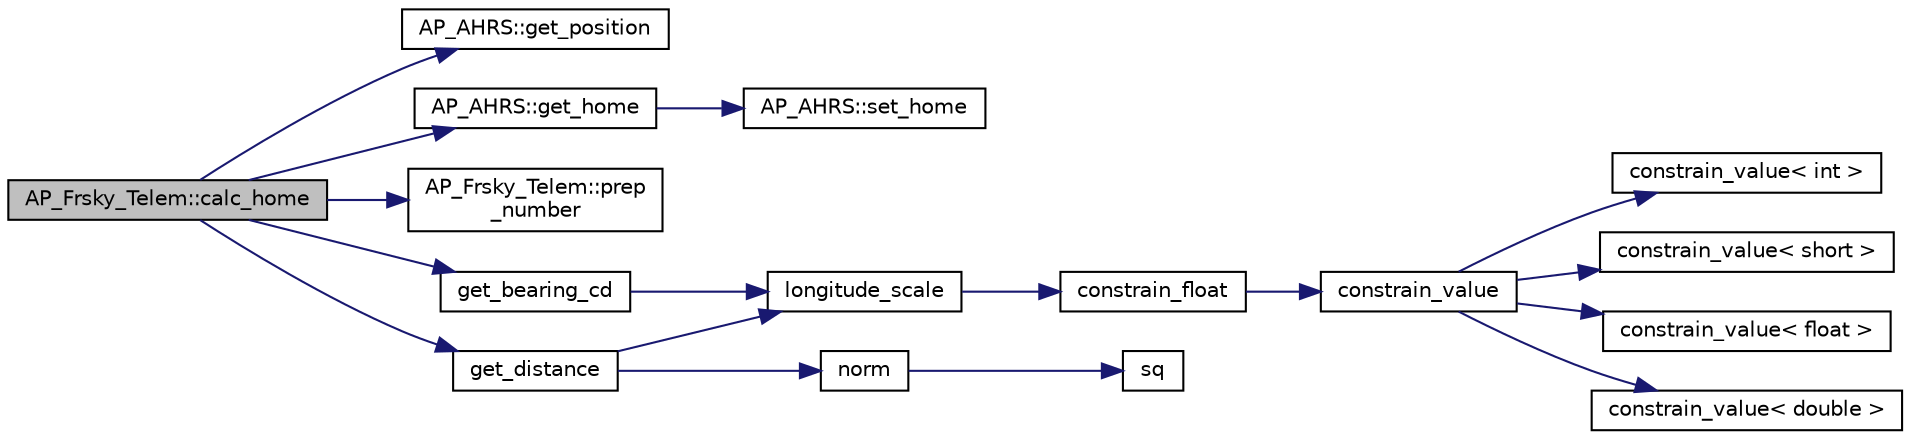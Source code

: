 digraph "AP_Frsky_Telem::calc_home"
{
 // INTERACTIVE_SVG=YES
  edge [fontname="Helvetica",fontsize="10",labelfontname="Helvetica",labelfontsize="10"];
  node [fontname="Helvetica",fontsize="10",shape=record];
  rankdir="LR";
  Node1 [label="AP_Frsky_Telem::calc_home",height=0.2,width=0.4,color="black", fillcolor="grey75", style="filled", fontcolor="black"];
  Node1 -> Node2 [color="midnightblue",fontsize="10",style="solid",fontname="Helvetica"];
  Node2 [label="AP_AHRS::get_position",height=0.2,width=0.4,color="black", fillcolor="white", style="filled",URL="$classAP__AHRS.html#a861802533d7f8a91efc39425ac9c724f"];
  Node1 -> Node3 [color="midnightblue",fontsize="10",style="solid",fontname="Helvetica"];
  Node3 [label="AP_AHRS::get_home",height=0.2,width=0.4,color="black", fillcolor="white", style="filled",URL="$classAP__AHRS.html#aea45b16e6469a3b392b8bf52fb864732"];
  Node3 -> Node4 [color="midnightblue",fontsize="10",style="solid",fontname="Helvetica"];
  Node4 [label="AP_AHRS::set_home",height=0.2,width=0.4,color="black", fillcolor="white", style="filled",URL="$classAP__AHRS.html#a702b6313fff141dced78533a4d258ab0"];
  Node1 -> Node5 [color="midnightblue",fontsize="10",style="solid",fontname="Helvetica"];
  Node5 [label="AP_Frsky_Telem::prep\l_number",height=0.2,width=0.4,color="black", fillcolor="white", style="filled",URL="$classAP__Frsky__Telem.html#aea60e986f6cff0d30f76fff2c80c758a"];
  Node1 -> Node6 [color="midnightblue",fontsize="10",style="solid",fontname="Helvetica"];
  Node6 [label="get_distance",height=0.2,width=0.4,color="black", fillcolor="white", style="filled",URL="$location_8cpp.html#aa825a788804b8dd4cf1e3cfb42960a8b"];
  Node6 -> Node7 [color="midnightblue",fontsize="10",style="solid",fontname="Helvetica"];
  Node7 [label="longitude_scale",height=0.2,width=0.4,color="black", fillcolor="white", style="filled",URL="$location_8cpp.html#ad2368c582f3e0c135e2a74772f4db61a"];
  Node7 -> Node8 [color="midnightblue",fontsize="10",style="solid",fontname="Helvetica"];
  Node8 [label="constrain_float",height=0.2,width=0.4,color="black", fillcolor="white", style="filled",URL="$AP__Math_8h.html#ad525609d9dba6ffa556a0fbf08a3f9b4"];
  Node8 -> Node9 [color="midnightblue",fontsize="10",style="solid",fontname="Helvetica"];
  Node9 [label="constrain_value",height=0.2,width=0.4,color="black", fillcolor="white", style="filled",URL="$AP__Math_8h.html#a20e8f8671c282c69c1954652b6d61585"];
  Node9 -> Node10 [color="midnightblue",fontsize="10",style="solid",fontname="Helvetica"];
  Node10 [label="constrain_value\< int \>",height=0.2,width=0.4,color="black", fillcolor="white", style="filled",URL="$AP__Math_8cpp.html#a37e8e901754cb9c8e53a8e3030c82c50"];
  Node9 -> Node11 [color="midnightblue",fontsize="10",style="solid",fontname="Helvetica"];
  Node11 [label="constrain_value\< short \>",height=0.2,width=0.4,color="black", fillcolor="white", style="filled",URL="$AP__Math_8cpp.html#afdbe107ec1987d318a6347816fbf2b89"];
  Node9 -> Node12 [color="midnightblue",fontsize="10",style="solid",fontname="Helvetica"];
  Node12 [label="constrain_value\< float \>",height=0.2,width=0.4,color="black", fillcolor="white", style="filled",URL="$AP__Math_8cpp.html#ae6c621670c214da687de21d4e3a92587"];
  Node9 -> Node13 [color="midnightblue",fontsize="10",style="solid",fontname="Helvetica"];
  Node13 [label="constrain_value\< double \>",height=0.2,width=0.4,color="black", fillcolor="white", style="filled",URL="$AP__Math_8cpp.html#afe3990b00e9abc43fa97dfaf8e32f5c4"];
  Node6 -> Node14 [color="midnightblue",fontsize="10",style="solid",fontname="Helvetica"];
  Node14 [label="norm",height=0.2,width=0.4,color="black", fillcolor="white", style="filled",URL="$AP__Math_8h.html#adc76d4a5e5c9ae8cb7ab17b55c40d636"];
  Node14 -> Node15 [color="midnightblue",fontsize="10",style="solid",fontname="Helvetica"];
  Node15 [label="sq",height=0.2,width=0.4,color="black", fillcolor="white", style="filled",URL="$AP__Math_8h.html#a0375e3d67fd3911cacee5c3e1408c0f2"];
  Node1 -> Node16 [color="midnightblue",fontsize="10",style="solid",fontname="Helvetica"];
  Node16 [label="get_bearing_cd",height=0.2,width=0.4,color="black", fillcolor="white", style="filled",URL="$location_8cpp.html#a224e7b94333df3a15a18499026474ac9"];
  Node16 -> Node7 [color="midnightblue",fontsize="10",style="solid",fontname="Helvetica"];
}
